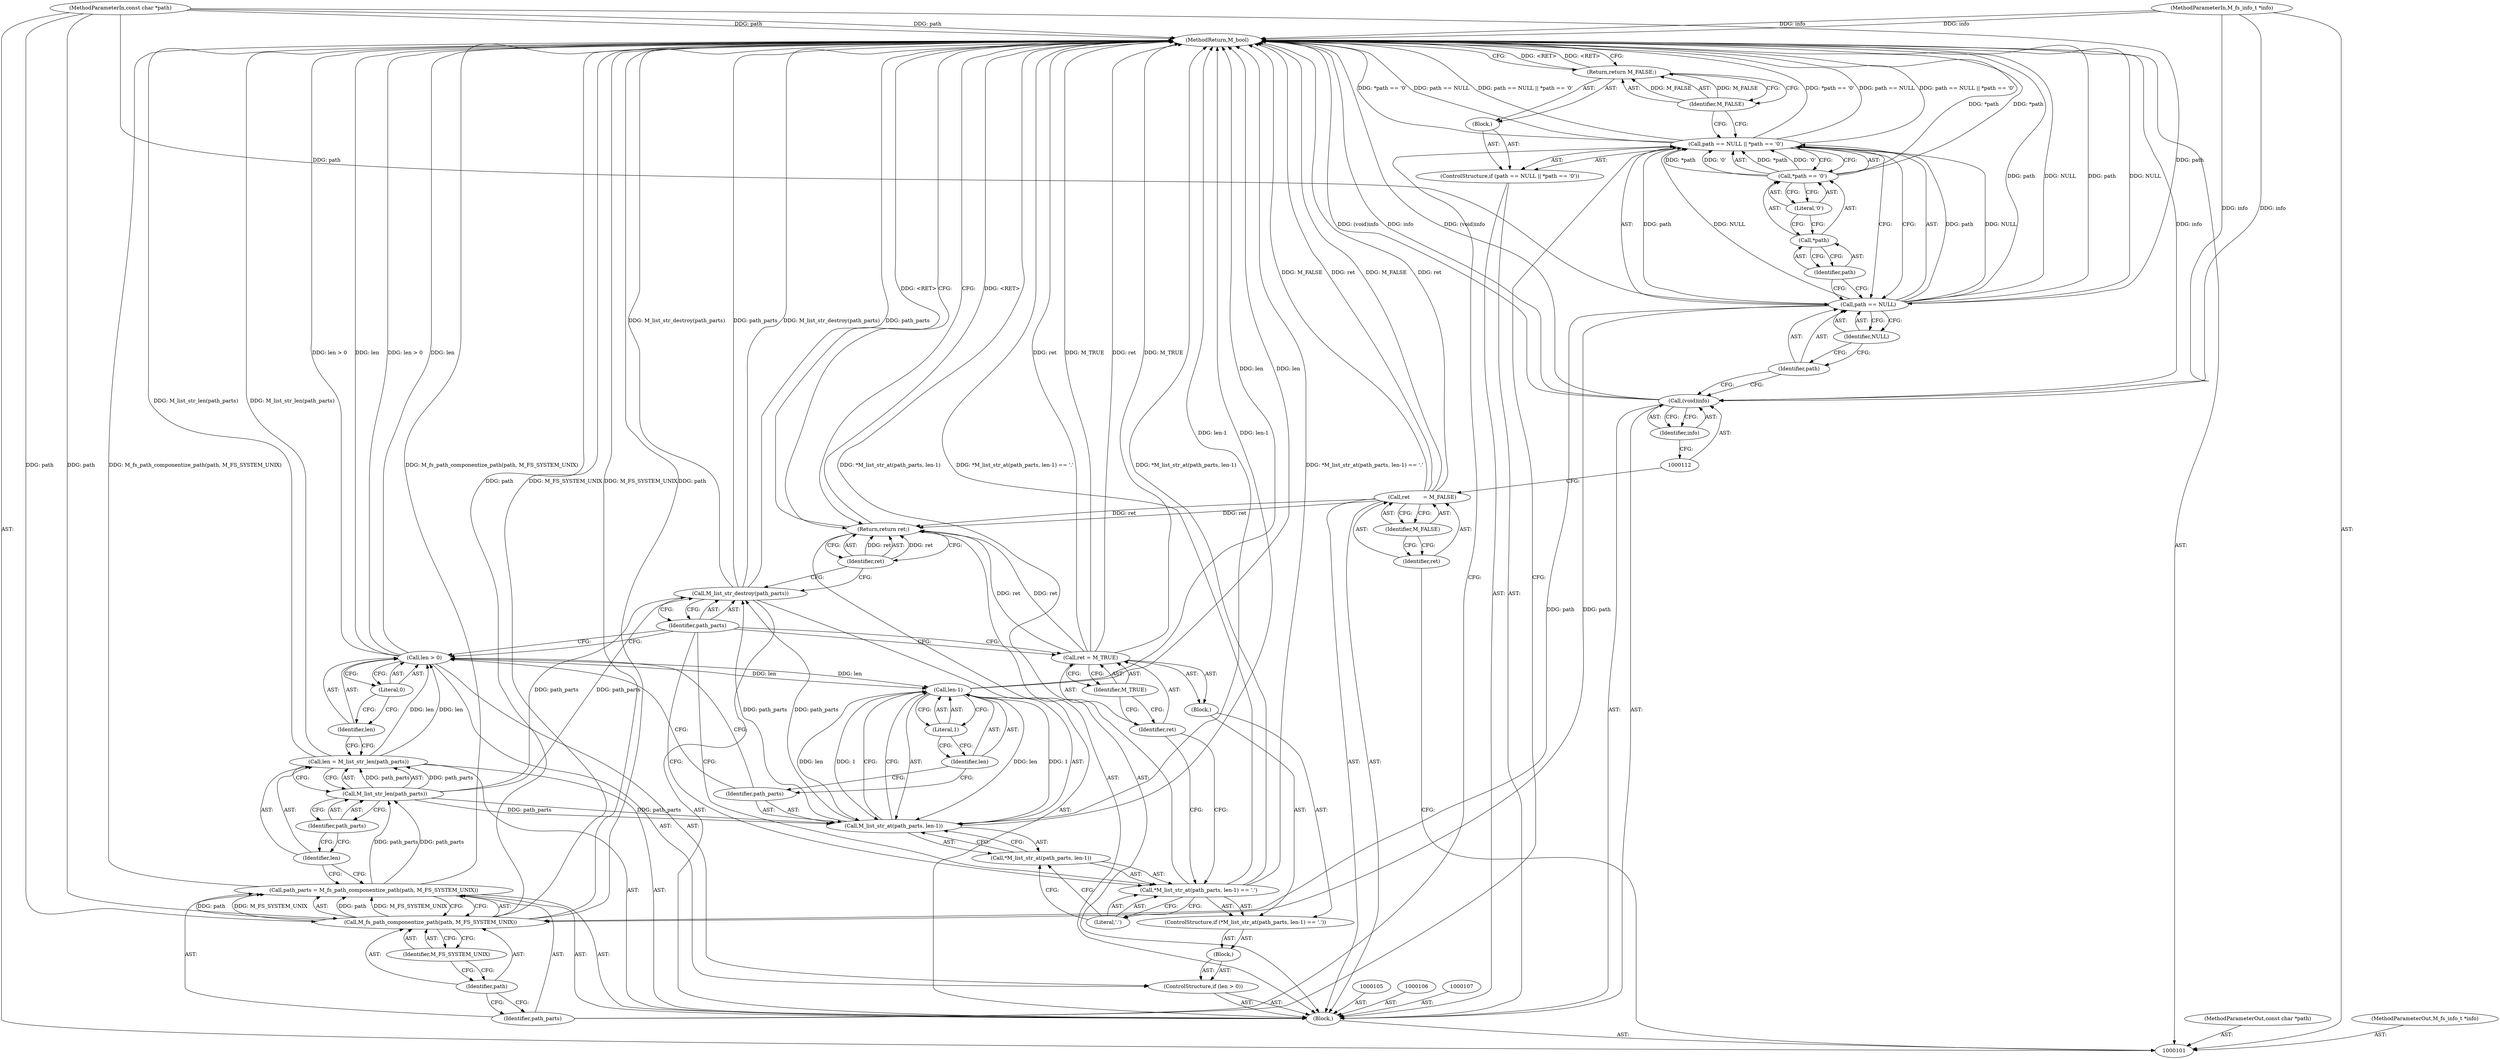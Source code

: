 digraph "0_mstdlib_db124b8f607dd0a40a9aef2d4d468fad433522a7_4" {
"1000157" [label="(MethodReturn,M_bool)"];
"1000102" [label="(MethodParameterIn,const char *path)"];
"1000220" [label="(MethodParameterOut,const char *path)"];
"1000103" [label="(MethodParameterIn,M_fs_info_t *info)"];
"1000221" [label="(MethodParameterOut,M_fs_info_t *info)"];
"1000124" [label="(Return,return M_FALSE;)"];
"1000125" [label="(Identifier,M_FALSE)"];
"1000128" [label="(Call,M_fs_path_componentize_path(path, M_FS_SYSTEM_UNIX))"];
"1000126" [label="(Call,path_parts = M_fs_path_componentize_path(path, M_FS_SYSTEM_UNIX))"];
"1000127" [label="(Identifier,path_parts)"];
"1000129" [label="(Identifier,path)"];
"1000130" [label="(Identifier,M_FS_SYSTEM_UNIX)"];
"1000131" [label="(Call,len = M_list_str_len(path_parts))"];
"1000132" [label="(Identifier,len)"];
"1000134" [label="(Identifier,path_parts)"];
"1000133" [label="(Call,M_list_str_len(path_parts))"];
"1000138" [label="(Literal,0)"];
"1000139" [label="(Block,)"];
"1000135" [label="(ControlStructure,if (len > 0))"];
"1000136" [label="(Call,len > 0)"];
"1000137" [label="(Identifier,len)"];
"1000140" [label="(ControlStructure,if (*M_list_str_at(path_parts, len-1) == '.'))"];
"1000144" [label="(Identifier,path_parts)"];
"1000145" [label="(Call,len-1)"];
"1000146" [label="(Identifier,len)"];
"1000147" [label="(Literal,1)"];
"1000148" [label="(Literal,'.')"];
"1000149" [label="(Block,)"];
"1000141" [label="(Call,*M_list_str_at(path_parts, len-1) == '.')"];
"1000142" [label="(Call,*M_list_str_at(path_parts, len-1))"];
"1000143" [label="(Call,M_list_str_at(path_parts, len-1))"];
"1000150" [label="(Call,ret = M_TRUE)"];
"1000151" [label="(Identifier,ret)"];
"1000152" [label="(Identifier,M_TRUE)"];
"1000104" [label="(Block,)"];
"1000153" [label="(Call,M_list_str_destroy(path_parts))"];
"1000154" [label="(Identifier,path_parts)"];
"1000155" [label="(Return,return ret;)"];
"1000156" [label="(Identifier,ret)"];
"1000108" [label="(Call,ret        = M_FALSE)"];
"1000109" [label="(Identifier,ret)"];
"1000110" [label="(Identifier,M_FALSE)"];
"1000111" [label="(Call,(void)info)"];
"1000113" [label="(Identifier,info)"];
"1000114" [label="(ControlStructure,if (path == NULL || *path == '\0'))"];
"1000118" [label="(Identifier,NULL)"];
"1000119" [label="(Call,*path == '\0')"];
"1000120" [label="(Call,*path)"];
"1000121" [label="(Identifier,path)"];
"1000122" [label="(Literal,'\0')"];
"1000123" [label="(Block,)"];
"1000115" [label="(Call,path == NULL || *path == '\0')"];
"1000116" [label="(Call,path == NULL)"];
"1000117" [label="(Identifier,path)"];
"1000157" -> "1000101"  [label="AST: "];
"1000157" -> "1000124"  [label="CFG: "];
"1000157" -> "1000155"  [label="CFG: "];
"1000155" -> "1000157"  [label="DDG: <RET>"];
"1000124" -> "1000157"  [label="DDG: <RET>"];
"1000116" -> "1000157"  [label="DDG: path"];
"1000116" -> "1000157"  [label="DDG: NULL"];
"1000141" -> "1000157"  [label="DDG: *M_list_str_at(path_parts, len-1)"];
"1000141" -> "1000157"  [label="DDG: *M_list_str_at(path_parts, len-1) == '.'"];
"1000150" -> "1000157"  [label="DDG: ret"];
"1000150" -> "1000157"  [label="DDG: M_TRUE"];
"1000115" -> "1000157"  [label="DDG: path == NULL || *path == '\0'"];
"1000115" -> "1000157"  [label="DDG: *path == '\0'"];
"1000115" -> "1000157"  [label="DDG: path == NULL"];
"1000153" -> "1000157"  [label="DDG: M_list_str_destroy(path_parts)"];
"1000153" -> "1000157"  [label="DDG: path_parts"];
"1000126" -> "1000157"  [label="DDG: M_fs_path_componentize_path(path, M_FS_SYSTEM_UNIX)"];
"1000145" -> "1000157"  [label="DDG: len"];
"1000128" -> "1000157"  [label="DDG: M_FS_SYSTEM_UNIX"];
"1000128" -> "1000157"  [label="DDG: path"];
"1000103" -> "1000157"  [label="DDG: info"];
"1000131" -> "1000157"  [label="DDG: M_list_str_len(path_parts)"];
"1000102" -> "1000157"  [label="DDG: path"];
"1000111" -> "1000157"  [label="DDG: info"];
"1000111" -> "1000157"  [label="DDG: (void)info"];
"1000108" -> "1000157"  [label="DDG: M_FALSE"];
"1000108" -> "1000157"  [label="DDG: ret"];
"1000119" -> "1000157"  [label="DDG: *path"];
"1000136" -> "1000157"  [label="DDG: len > 0"];
"1000136" -> "1000157"  [label="DDG: len"];
"1000143" -> "1000157"  [label="DDG: len-1"];
"1000102" -> "1000101"  [label="AST: "];
"1000102" -> "1000157"  [label="DDG: path"];
"1000102" -> "1000116"  [label="DDG: path"];
"1000102" -> "1000128"  [label="DDG: path"];
"1000220" -> "1000101"  [label="AST: "];
"1000103" -> "1000101"  [label="AST: "];
"1000103" -> "1000157"  [label="DDG: info"];
"1000103" -> "1000111"  [label="DDG: info"];
"1000221" -> "1000101"  [label="AST: "];
"1000124" -> "1000123"  [label="AST: "];
"1000124" -> "1000125"  [label="CFG: "];
"1000125" -> "1000124"  [label="AST: "];
"1000157" -> "1000124"  [label="CFG: "];
"1000124" -> "1000157"  [label="DDG: <RET>"];
"1000125" -> "1000124"  [label="DDG: M_FALSE"];
"1000125" -> "1000124"  [label="AST: "];
"1000125" -> "1000115"  [label="CFG: "];
"1000124" -> "1000125"  [label="CFG: "];
"1000125" -> "1000124"  [label="DDG: M_FALSE"];
"1000128" -> "1000126"  [label="AST: "];
"1000128" -> "1000130"  [label="CFG: "];
"1000129" -> "1000128"  [label="AST: "];
"1000130" -> "1000128"  [label="AST: "];
"1000126" -> "1000128"  [label="CFG: "];
"1000128" -> "1000157"  [label="DDG: M_FS_SYSTEM_UNIX"];
"1000128" -> "1000157"  [label="DDG: path"];
"1000128" -> "1000126"  [label="DDG: path"];
"1000128" -> "1000126"  [label="DDG: M_FS_SYSTEM_UNIX"];
"1000116" -> "1000128"  [label="DDG: path"];
"1000102" -> "1000128"  [label="DDG: path"];
"1000126" -> "1000104"  [label="AST: "];
"1000126" -> "1000128"  [label="CFG: "];
"1000127" -> "1000126"  [label="AST: "];
"1000128" -> "1000126"  [label="AST: "];
"1000132" -> "1000126"  [label="CFG: "];
"1000126" -> "1000157"  [label="DDG: M_fs_path_componentize_path(path, M_FS_SYSTEM_UNIX)"];
"1000128" -> "1000126"  [label="DDG: path"];
"1000128" -> "1000126"  [label="DDG: M_FS_SYSTEM_UNIX"];
"1000126" -> "1000133"  [label="DDG: path_parts"];
"1000127" -> "1000126"  [label="AST: "];
"1000127" -> "1000115"  [label="CFG: "];
"1000129" -> "1000127"  [label="CFG: "];
"1000129" -> "1000128"  [label="AST: "];
"1000129" -> "1000127"  [label="CFG: "];
"1000130" -> "1000129"  [label="CFG: "];
"1000130" -> "1000128"  [label="AST: "];
"1000130" -> "1000129"  [label="CFG: "];
"1000128" -> "1000130"  [label="CFG: "];
"1000131" -> "1000104"  [label="AST: "];
"1000131" -> "1000133"  [label="CFG: "];
"1000132" -> "1000131"  [label="AST: "];
"1000133" -> "1000131"  [label="AST: "];
"1000137" -> "1000131"  [label="CFG: "];
"1000131" -> "1000157"  [label="DDG: M_list_str_len(path_parts)"];
"1000133" -> "1000131"  [label="DDG: path_parts"];
"1000131" -> "1000136"  [label="DDG: len"];
"1000132" -> "1000131"  [label="AST: "];
"1000132" -> "1000126"  [label="CFG: "];
"1000134" -> "1000132"  [label="CFG: "];
"1000134" -> "1000133"  [label="AST: "];
"1000134" -> "1000132"  [label="CFG: "];
"1000133" -> "1000134"  [label="CFG: "];
"1000133" -> "1000131"  [label="AST: "];
"1000133" -> "1000134"  [label="CFG: "];
"1000134" -> "1000133"  [label="AST: "];
"1000131" -> "1000133"  [label="CFG: "];
"1000133" -> "1000131"  [label="DDG: path_parts"];
"1000126" -> "1000133"  [label="DDG: path_parts"];
"1000133" -> "1000143"  [label="DDG: path_parts"];
"1000133" -> "1000153"  [label="DDG: path_parts"];
"1000138" -> "1000136"  [label="AST: "];
"1000138" -> "1000137"  [label="CFG: "];
"1000136" -> "1000138"  [label="CFG: "];
"1000139" -> "1000135"  [label="AST: "];
"1000140" -> "1000139"  [label="AST: "];
"1000135" -> "1000104"  [label="AST: "];
"1000136" -> "1000135"  [label="AST: "];
"1000139" -> "1000135"  [label="AST: "];
"1000136" -> "1000135"  [label="AST: "];
"1000136" -> "1000138"  [label="CFG: "];
"1000137" -> "1000136"  [label="AST: "];
"1000138" -> "1000136"  [label="AST: "];
"1000144" -> "1000136"  [label="CFG: "];
"1000154" -> "1000136"  [label="CFG: "];
"1000136" -> "1000157"  [label="DDG: len > 0"];
"1000136" -> "1000157"  [label="DDG: len"];
"1000131" -> "1000136"  [label="DDG: len"];
"1000136" -> "1000145"  [label="DDG: len"];
"1000137" -> "1000136"  [label="AST: "];
"1000137" -> "1000131"  [label="CFG: "];
"1000138" -> "1000137"  [label="CFG: "];
"1000140" -> "1000139"  [label="AST: "];
"1000141" -> "1000140"  [label="AST: "];
"1000149" -> "1000140"  [label="AST: "];
"1000144" -> "1000143"  [label="AST: "];
"1000144" -> "1000136"  [label="CFG: "];
"1000146" -> "1000144"  [label="CFG: "];
"1000145" -> "1000143"  [label="AST: "];
"1000145" -> "1000147"  [label="CFG: "];
"1000146" -> "1000145"  [label="AST: "];
"1000147" -> "1000145"  [label="AST: "];
"1000143" -> "1000145"  [label="CFG: "];
"1000145" -> "1000157"  [label="DDG: len"];
"1000145" -> "1000143"  [label="DDG: len"];
"1000145" -> "1000143"  [label="DDG: 1"];
"1000136" -> "1000145"  [label="DDG: len"];
"1000146" -> "1000145"  [label="AST: "];
"1000146" -> "1000144"  [label="CFG: "];
"1000147" -> "1000146"  [label="CFG: "];
"1000147" -> "1000145"  [label="AST: "];
"1000147" -> "1000146"  [label="CFG: "];
"1000145" -> "1000147"  [label="CFG: "];
"1000148" -> "1000141"  [label="AST: "];
"1000148" -> "1000142"  [label="CFG: "];
"1000141" -> "1000148"  [label="CFG: "];
"1000149" -> "1000140"  [label="AST: "];
"1000150" -> "1000149"  [label="AST: "];
"1000141" -> "1000140"  [label="AST: "];
"1000141" -> "1000148"  [label="CFG: "];
"1000142" -> "1000141"  [label="AST: "];
"1000148" -> "1000141"  [label="AST: "];
"1000151" -> "1000141"  [label="CFG: "];
"1000154" -> "1000141"  [label="CFG: "];
"1000141" -> "1000157"  [label="DDG: *M_list_str_at(path_parts, len-1)"];
"1000141" -> "1000157"  [label="DDG: *M_list_str_at(path_parts, len-1) == '.'"];
"1000142" -> "1000141"  [label="AST: "];
"1000142" -> "1000143"  [label="CFG: "];
"1000143" -> "1000142"  [label="AST: "];
"1000148" -> "1000142"  [label="CFG: "];
"1000143" -> "1000142"  [label="AST: "];
"1000143" -> "1000145"  [label="CFG: "];
"1000144" -> "1000143"  [label="AST: "];
"1000145" -> "1000143"  [label="AST: "];
"1000142" -> "1000143"  [label="CFG: "];
"1000143" -> "1000157"  [label="DDG: len-1"];
"1000133" -> "1000143"  [label="DDG: path_parts"];
"1000145" -> "1000143"  [label="DDG: len"];
"1000145" -> "1000143"  [label="DDG: 1"];
"1000143" -> "1000153"  [label="DDG: path_parts"];
"1000150" -> "1000149"  [label="AST: "];
"1000150" -> "1000152"  [label="CFG: "];
"1000151" -> "1000150"  [label="AST: "];
"1000152" -> "1000150"  [label="AST: "];
"1000154" -> "1000150"  [label="CFG: "];
"1000150" -> "1000157"  [label="DDG: ret"];
"1000150" -> "1000157"  [label="DDG: M_TRUE"];
"1000150" -> "1000155"  [label="DDG: ret"];
"1000151" -> "1000150"  [label="AST: "];
"1000151" -> "1000141"  [label="CFG: "];
"1000152" -> "1000151"  [label="CFG: "];
"1000152" -> "1000150"  [label="AST: "];
"1000152" -> "1000151"  [label="CFG: "];
"1000150" -> "1000152"  [label="CFG: "];
"1000104" -> "1000101"  [label="AST: "];
"1000105" -> "1000104"  [label="AST: "];
"1000106" -> "1000104"  [label="AST: "];
"1000107" -> "1000104"  [label="AST: "];
"1000108" -> "1000104"  [label="AST: "];
"1000111" -> "1000104"  [label="AST: "];
"1000114" -> "1000104"  [label="AST: "];
"1000126" -> "1000104"  [label="AST: "];
"1000131" -> "1000104"  [label="AST: "];
"1000135" -> "1000104"  [label="AST: "];
"1000153" -> "1000104"  [label="AST: "];
"1000155" -> "1000104"  [label="AST: "];
"1000153" -> "1000104"  [label="AST: "];
"1000153" -> "1000154"  [label="CFG: "];
"1000154" -> "1000153"  [label="AST: "];
"1000156" -> "1000153"  [label="CFG: "];
"1000153" -> "1000157"  [label="DDG: M_list_str_destroy(path_parts)"];
"1000153" -> "1000157"  [label="DDG: path_parts"];
"1000143" -> "1000153"  [label="DDG: path_parts"];
"1000133" -> "1000153"  [label="DDG: path_parts"];
"1000154" -> "1000153"  [label="AST: "];
"1000154" -> "1000150"  [label="CFG: "];
"1000154" -> "1000141"  [label="CFG: "];
"1000154" -> "1000136"  [label="CFG: "];
"1000153" -> "1000154"  [label="CFG: "];
"1000155" -> "1000104"  [label="AST: "];
"1000155" -> "1000156"  [label="CFG: "];
"1000156" -> "1000155"  [label="AST: "];
"1000157" -> "1000155"  [label="CFG: "];
"1000155" -> "1000157"  [label="DDG: <RET>"];
"1000156" -> "1000155"  [label="DDG: ret"];
"1000150" -> "1000155"  [label="DDG: ret"];
"1000108" -> "1000155"  [label="DDG: ret"];
"1000156" -> "1000155"  [label="AST: "];
"1000156" -> "1000153"  [label="CFG: "];
"1000155" -> "1000156"  [label="CFG: "];
"1000156" -> "1000155"  [label="DDG: ret"];
"1000108" -> "1000104"  [label="AST: "];
"1000108" -> "1000110"  [label="CFG: "];
"1000109" -> "1000108"  [label="AST: "];
"1000110" -> "1000108"  [label="AST: "];
"1000112" -> "1000108"  [label="CFG: "];
"1000108" -> "1000157"  [label="DDG: M_FALSE"];
"1000108" -> "1000157"  [label="DDG: ret"];
"1000108" -> "1000155"  [label="DDG: ret"];
"1000109" -> "1000108"  [label="AST: "];
"1000109" -> "1000101"  [label="CFG: "];
"1000110" -> "1000109"  [label="CFG: "];
"1000110" -> "1000108"  [label="AST: "];
"1000110" -> "1000109"  [label="CFG: "];
"1000108" -> "1000110"  [label="CFG: "];
"1000111" -> "1000104"  [label="AST: "];
"1000111" -> "1000113"  [label="CFG: "];
"1000112" -> "1000111"  [label="AST: "];
"1000113" -> "1000111"  [label="AST: "];
"1000117" -> "1000111"  [label="CFG: "];
"1000111" -> "1000157"  [label="DDG: info"];
"1000111" -> "1000157"  [label="DDG: (void)info"];
"1000103" -> "1000111"  [label="DDG: info"];
"1000113" -> "1000111"  [label="AST: "];
"1000113" -> "1000112"  [label="CFG: "];
"1000111" -> "1000113"  [label="CFG: "];
"1000114" -> "1000104"  [label="AST: "];
"1000115" -> "1000114"  [label="AST: "];
"1000123" -> "1000114"  [label="AST: "];
"1000118" -> "1000116"  [label="AST: "];
"1000118" -> "1000117"  [label="CFG: "];
"1000116" -> "1000118"  [label="CFG: "];
"1000119" -> "1000115"  [label="AST: "];
"1000119" -> "1000122"  [label="CFG: "];
"1000120" -> "1000119"  [label="AST: "];
"1000122" -> "1000119"  [label="AST: "];
"1000115" -> "1000119"  [label="CFG: "];
"1000119" -> "1000157"  [label="DDG: *path"];
"1000119" -> "1000115"  [label="DDG: *path"];
"1000119" -> "1000115"  [label="DDG: '\0'"];
"1000120" -> "1000119"  [label="AST: "];
"1000120" -> "1000121"  [label="CFG: "];
"1000121" -> "1000120"  [label="AST: "];
"1000122" -> "1000120"  [label="CFG: "];
"1000121" -> "1000120"  [label="AST: "];
"1000121" -> "1000116"  [label="CFG: "];
"1000120" -> "1000121"  [label="CFG: "];
"1000122" -> "1000119"  [label="AST: "];
"1000122" -> "1000120"  [label="CFG: "];
"1000119" -> "1000122"  [label="CFG: "];
"1000123" -> "1000114"  [label="AST: "];
"1000124" -> "1000123"  [label="AST: "];
"1000115" -> "1000114"  [label="AST: "];
"1000115" -> "1000116"  [label="CFG: "];
"1000115" -> "1000119"  [label="CFG: "];
"1000116" -> "1000115"  [label="AST: "];
"1000119" -> "1000115"  [label="AST: "];
"1000125" -> "1000115"  [label="CFG: "];
"1000127" -> "1000115"  [label="CFG: "];
"1000115" -> "1000157"  [label="DDG: path == NULL || *path == '\0'"];
"1000115" -> "1000157"  [label="DDG: *path == '\0'"];
"1000115" -> "1000157"  [label="DDG: path == NULL"];
"1000116" -> "1000115"  [label="DDG: path"];
"1000116" -> "1000115"  [label="DDG: NULL"];
"1000119" -> "1000115"  [label="DDG: *path"];
"1000119" -> "1000115"  [label="DDG: '\0'"];
"1000116" -> "1000115"  [label="AST: "];
"1000116" -> "1000118"  [label="CFG: "];
"1000117" -> "1000116"  [label="AST: "];
"1000118" -> "1000116"  [label="AST: "];
"1000121" -> "1000116"  [label="CFG: "];
"1000115" -> "1000116"  [label="CFG: "];
"1000116" -> "1000157"  [label="DDG: path"];
"1000116" -> "1000157"  [label="DDG: NULL"];
"1000116" -> "1000115"  [label="DDG: path"];
"1000116" -> "1000115"  [label="DDG: NULL"];
"1000102" -> "1000116"  [label="DDG: path"];
"1000116" -> "1000128"  [label="DDG: path"];
"1000117" -> "1000116"  [label="AST: "];
"1000117" -> "1000111"  [label="CFG: "];
"1000118" -> "1000117"  [label="CFG: "];
}
